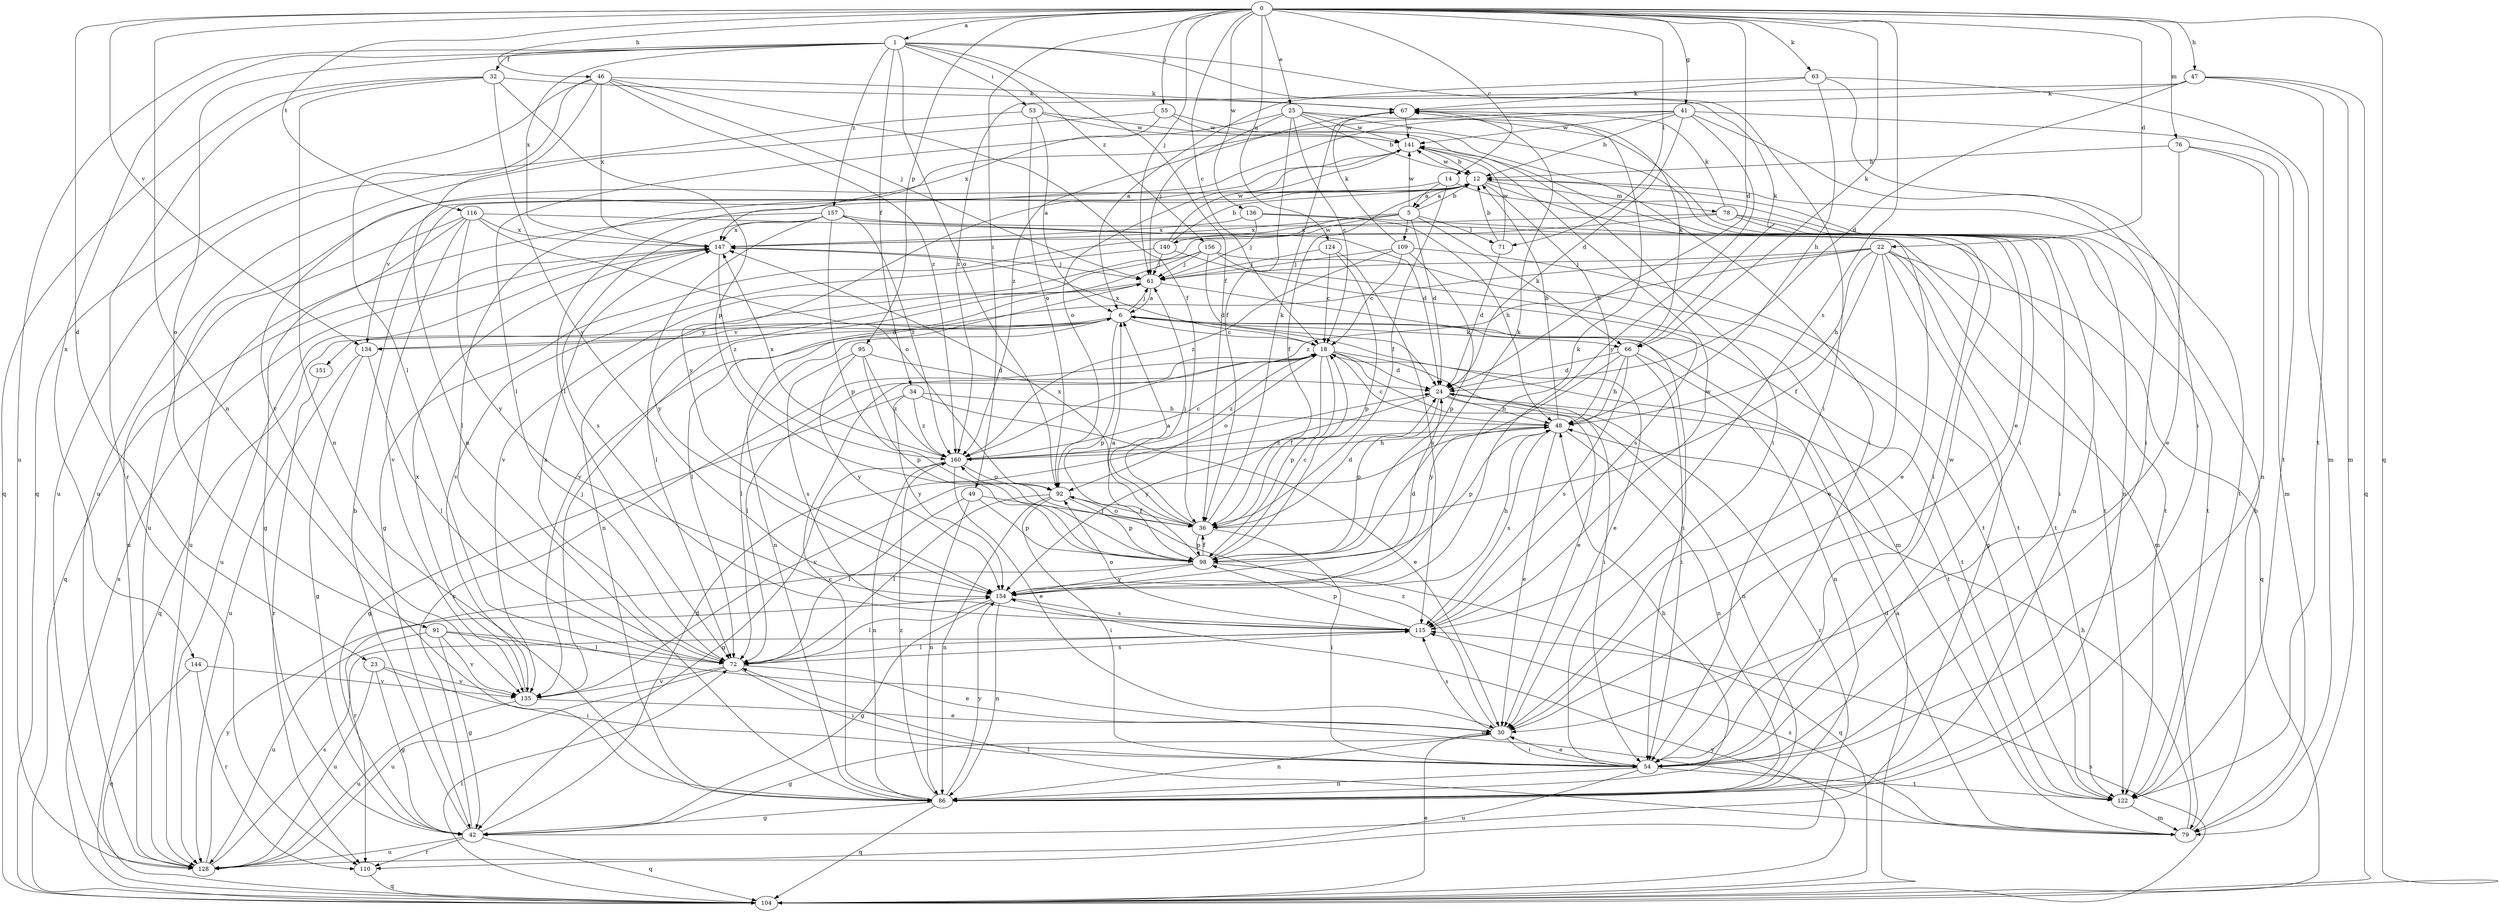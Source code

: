strict digraph  {
0;
1;
5;
6;
12;
14;
18;
22;
23;
24;
25;
30;
32;
34;
36;
41;
42;
46;
47;
48;
49;
53;
54;
55;
61;
63;
66;
67;
71;
72;
76;
78;
79;
86;
91;
92;
95;
98;
104;
109;
110;
115;
116;
122;
124;
128;
134;
135;
136;
140;
141;
144;
147;
151;
154;
156;
157;
160;
0 -> 1  [label=a];
0 -> 14  [label=c];
0 -> 18  [label=c];
0 -> 22  [label=d];
0 -> 23  [label=d];
0 -> 24  [label=d];
0 -> 25  [label=e];
0 -> 41  [label=g];
0 -> 46  [label=h];
0 -> 47  [label=h];
0 -> 49  [label=i];
0 -> 55  [label=j];
0 -> 61  [label=j];
0 -> 63  [label=k];
0 -> 66  [label=k];
0 -> 71  [label=l];
0 -> 76  [label=m];
0 -> 86  [label=n];
0 -> 95  [label=p];
0 -> 104  [label=q];
0 -> 115  [label=s];
0 -> 116  [label=t];
0 -> 124  [label=u];
0 -> 134  [label=v];
0 -> 136  [label=w];
1 -> 32  [label=f];
1 -> 34  [label=f];
1 -> 36  [label=f];
1 -> 53  [label=i];
1 -> 54  [label=i];
1 -> 66  [label=k];
1 -> 91  [label=o];
1 -> 92  [label=o];
1 -> 128  [label=u];
1 -> 144  [label=x];
1 -> 147  [label=x];
1 -> 156  [label=z];
1 -> 157  [label=z];
5 -> 12  [label=b];
5 -> 24  [label=d];
5 -> 42  [label=g];
5 -> 66  [label=k];
5 -> 71  [label=l];
5 -> 109  [label=r];
5 -> 140  [label=w];
5 -> 141  [label=w];
5 -> 147  [label=x];
6 -> 18  [label=c];
6 -> 30  [label=e];
6 -> 61  [label=j];
6 -> 66  [label=k];
6 -> 72  [label=l];
6 -> 98  [label=p];
6 -> 104  [label=q];
6 -> 122  [label=t];
6 -> 134  [label=v];
6 -> 151  [label=y];
12 -> 5  [label=a];
12 -> 36  [label=f];
12 -> 48  [label=h];
12 -> 54  [label=i];
12 -> 72  [label=l];
12 -> 78  [label=m];
12 -> 122  [label=t];
12 -> 134  [label=v];
12 -> 141  [label=w];
14 -> 5  [label=a];
14 -> 36  [label=f];
14 -> 86  [label=n];
14 -> 128  [label=u];
18 -> 24  [label=d];
18 -> 30  [label=e];
18 -> 36  [label=f];
18 -> 54  [label=i];
18 -> 72  [label=l];
18 -> 92  [label=o];
18 -> 98  [label=p];
18 -> 122  [label=t];
18 -> 147  [label=x];
18 -> 160  [label=z];
22 -> 30  [label=e];
22 -> 36  [label=f];
22 -> 42  [label=g];
22 -> 48  [label=h];
22 -> 61  [label=j];
22 -> 79  [label=m];
22 -> 104  [label=q];
22 -> 122  [label=t];
22 -> 135  [label=v];
22 -> 160  [label=z];
23 -> 42  [label=g];
23 -> 54  [label=i];
23 -> 128  [label=u];
23 -> 135  [label=v];
24 -> 48  [label=h];
24 -> 86  [label=n];
24 -> 98  [label=p];
24 -> 110  [label=r];
24 -> 154  [label=y];
25 -> 12  [label=b];
25 -> 18  [label=c];
25 -> 30  [label=e];
25 -> 36  [label=f];
25 -> 54  [label=i];
25 -> 61  [label=j];
25 -> 72  [label=l];
25 -> 141  [label=w];
30 -> 42  [label=g];
30 -> 54  [label=i];
30 -> 86  [label=n];
30 -> 115  [label=s];
30 -> 160  [label=z];
32 -> 67  [label=k];
32 -> 86  [label=n];
32 -> 98  [label=p];
32 -> 104  [label=q];
32 -> 110  [label=r];
32 -> 154  [label=y];
34 -> 30  [label=e];
34 -> 42  [label=g];
34 -> 48  [label=h];
34 -> 154  [label=y];
34 -> 160  [label=z];
36 -> 6  [label=a];
36 -> 24  [label=d];
36 -> 54  [label=i];
36 -> 61  [label=j];
36 -> 67  [label=k];
36 -> 92  [label=o];
36 -> 98  [label=p];
36 -> 147  [label=x];
41 -> 12  [label=b];
41 -> 24  [label=d];
41 -> 54  [label=i];
41 -> 72  [label=l];
41 -> 122  [label=t];
41 -> 135  [label=v];
41 -> 141  [label=w];
41 -> 154  [label=y];
42 -> 12  [label=b];
42 -> 18  [label=c];
42 -> 24  [label=d];
42 -> 104  [label=q];
42 -> 110  [label=r];
42 -> 128  [label=u];
46 -> 36  [label=f];
46 -> 61  [label=j];
46 -> 67  [label=k];
46 -> 72  [label=l];
46 -> 86  [label=n];
46 -> 104  [label=q];
46 -> 147  [label=x];
46 -> 160  [label=z];
47 -> 24  [label=d];
47 -> 67  [label=k];
47 -> 79  [label=m];
47 -> 104  [label=q];
47 -> 122  [label=t];
47 -> 160  [label=z];
48 -> 12  [label=b];
48 -> 18  [label=c];
48 -> 30  [label=e];
48 -> 86  [label=n];
48 -> 98  [label=p];
48 -> 115  [label=s];
48 -> 135  [label=v];
48 -> 160  [label=z];
49 -> 36  [label=f];
49 -> 72  [label=l];
49 -> 86  [label=n];
49 -> 98  [label=p];
53 -> 6  [label=a];
53 -> 54  [label=i];
53 -> 92  [label=o];
53 -> 128  [label=u];
53 -> 141  [label=w];
54 -> 30  [label=e];
54 -> 86  [label=n];
54 -> 122  [label=t];
54 -> 128  [label=u];
54 -> 141  [label=w];
55 -> 54  [label=i];
55 -> 128  [label=u];
55 -> 141  [label=w];
55 -> 147  [label=x];
61 -> 6  [label=a];
61 -> 54  [label=i];
61 -> 72  [label=l];
61 -> 86  [label=n];
63 -> 6  [label=a];
63 -> 48  [label=h];
63 -> 54  [label=i];
63 -> 67  [label=k];
63 -> 79  [label=m];
66 -> 24  [label=d];
66 -> 48  [label=h];
66 -> 54  [label=i];
66 -> 67  [label=k];
66 -> 86  [label=n];
66 -> 115  [label=s];
66 -> 154  [label=y];
67 -> 141  [label=w];
67 -> 160  [label=z];
71 -> 12  [label=b];
71 -> 24  [label=d];
71 -> 141  [label=w];
72 -> 30  [label=e];
72 -> 54  [label=i];
72 -> 115  [label=s];
72 -> 128  [label=u];
72 -> 135  [label=v];
72 -> 147  [label=x];
76 -> 12  [label=b];
76 -> 30  [label=e];
76 -> 79  [label=m];
76 -> 86  [label=n];
78 -> 54  [label=i];
78 -> 67  [label=k];
78 -> 86  [label=n];
78 -> 122  [label=t];
78 -> 135  [label=v];
78 -> 147  [label=x];
79 -> 12  [label=b];
79 -> 24  [label=d];
79 -> 48  [label=h];
79 -> 72  [label=l];
79 -> 115  [label=s];
86 -> 18  [label=c];
86 -> 42  [label=g];
86 -> 48  [label=h];
86 -> 104  [label=q];
86 -> 154  [label=y];
86 -> 160  [label=z];
91 -> 42  [label=g];
91 -> 72  [label=l];
91 -> 79  [label=m];
91 -> 128  [label=u];
91 -> 135  [label=v];
92 -> 36  [label=f];
92 -> 54  [label=i];
92 -> 72  [label=l];
92 -> 86  [label=n];
92 -> 98  [label=p];
95 -> 24  [label=d];
95 -> 98  [label=p];
95 -> 115  [label=s];
95 -> 154  [label=y];
95 -> 160  [label=z];
98 -> 6  [label=a];
98 -> 18  [label=c];
98 -> 36  [label=f];
98 -> 67  [label=k];
98 -> 104  [label=q];
98 -> 110  [label=r];
98 -> 154  [label=y];
104 -> 6  [label=a];
104 -> 30  [label=e];
104 -> 72  [label=l];
104 -> 115  [label=s];
104 -> 147  [label=x];
104 -> 154  [label=y];
109 -> 18  [label=c];
109 -> 61  [label=j];
109 -> 67  [label=k];
109 -> 98  [label=p];
109 -> 122  [label=t];
109 -> 160  [label=z];
110 -> 104  [label=q];
115 -> 72  [label=l];
115 -> 92  [label=o];
115 -> 98  [label=p];
115 -> 141  [label=w];
116 -> 42  [label=g];
116 -> 92  [label=o];
116 -> 122  [label=t];
116 -> 128  [label=u];
116 -> 135  [label=v];
116 -> 147  [label=x];
116 -> 154  [label=y];
122 -> 79  [label=m];
124 -> 18  [label=c];
124 -> 61  [label=j];
124 -> 98  [label=p];
124 -> 115  [label=s];
128 -> 115  [label=s];
128 -> 154  [label=y];
134 -> 6  [label=a];
134 -> 42  [label=g];
134 -> 72  [label=l];
134 -> 128  [label=u];
135 -> 30  [label=e];
135 -> 61  [label=j];
135 -> 128  [label=u];
135 -> 147  [label=x];
136 -> 48  [label=h];
136 -> 61  [label=j];
136 -> 122  [label=t];
136 -> 147  [label=x];
140 -> 12  [label=b];
140 -> 61  [label=j];
140 -> 115  [label=s];
140 -> 135  [label=v];
140 -> 141  [label=w];
141 -> 12  [label=b];
141 -> 92  [label=o];
141 -> 154  [label=y];
144 -> 104  [label=q];
144 -> 110  [label=r];
144 -> 135  [label=v];
147 -> 61  [label=j];
147 -> 104  [label=q];
147 -> 128  [label=u];
147 -> 160  [label=z];
151 -> 110  [label=r];
154 -> 24  [label=d];
154 -> 42  [label=g];
154 -> 48  [label=h];
154 -> 67  [label=k];
154 -> 72  [label=l];
154 -> 86  [label=n];
154 -> 115  [label=s];
156 -> 24  [label=d];
156 -> 61  [label=j];
156 -> 72  [label=l];
156 -> 79  [label=m];
156 -> 86  [label=n];
156 -> 122  [label=t];
157 -> 24  [label=d];
157 -> 30  [label=e];
157 -> 98  [label=p];
157 -> 115  [label=s];
157 -> 128  [label=u];
157 -> 147  [label=x];
157 -> 154  [label=y];
157 -> 160  [label=z];
160 -> 18  [label=c];
160 -> 30  [label=e];
160 -> 42  [label=g];
160 -> 48  [label=h];
160 -> 86  [label=n];
160 -> 92  [label=o];
160 -> 147  [label=x];
}
